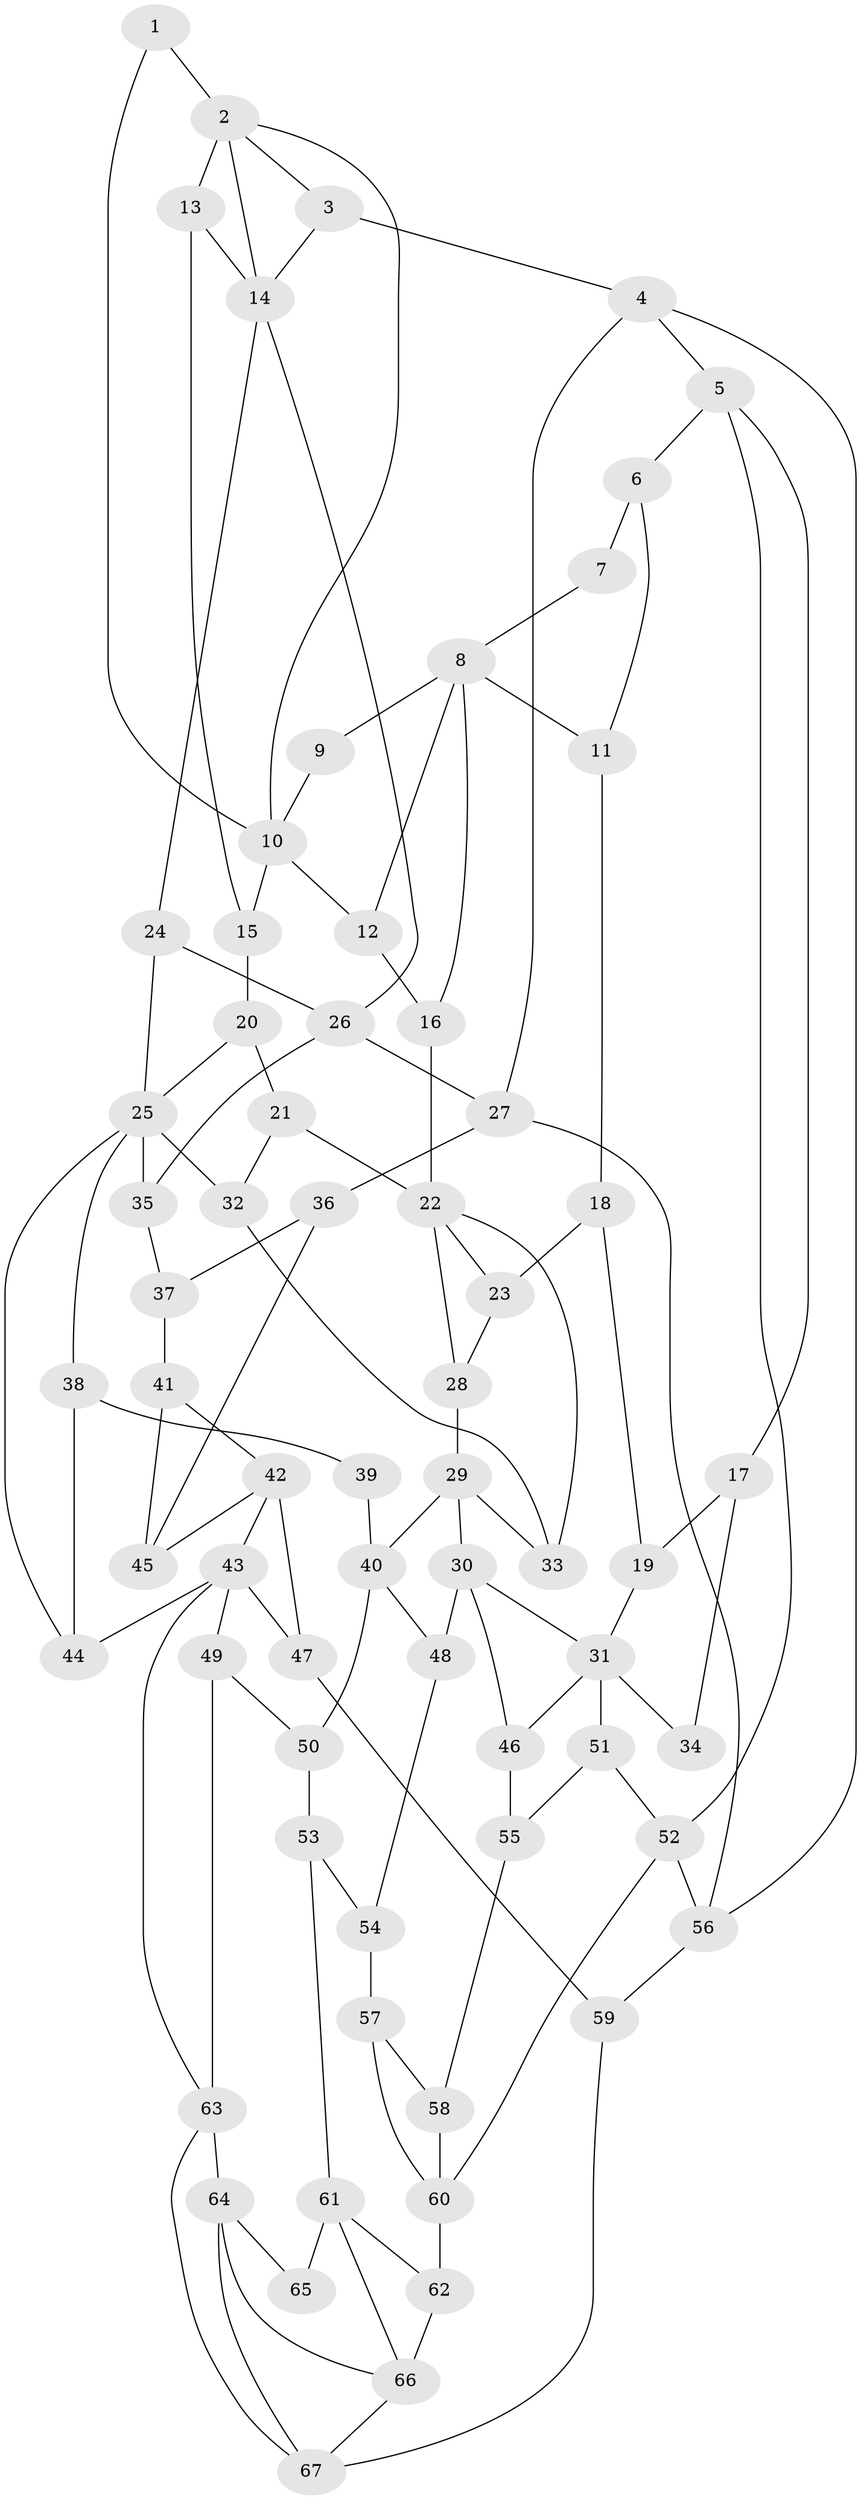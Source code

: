 // original degree distribution, {3: 0.022388059701492536, 4: 0.23134328358208955, 6: 0.23134328358208955, 5: 0.5149253731343284}
// Generated by graph-tools (version 1.1) at 2025/54/03/04/25 22:54:37]
// undirected, 67 vertices, 114 edges
graph export_dot {
  node [color=gray90,style=filled];
  1;
  2;
  3;
  4;
  5;
  6;
  7;
  8;
  9;
  10;
  11;
  12;
  13;
  14;
  15;
  16;
  17;
  18;
  19;
  20;
  21;
  22;
  23;
  24;
  25;
  26;
  27;
  28;
  29;
  30;
  31;
  32;
  33;
  34;
  35;
  36;
  37;
  38;
  39;
  40;
  41;
  42;
  43;
  44;
  45;
  46;
  47;
  48;
  49;
  50;
  51;
  52;
  53;
  54;
  55;
  56;
  57;
  58;
  59;
  60;
  61;
  62;
  63;
  64;
  65;
  66;
  67;
  1 -- 2 [weight=1.0];
  1 -- 10 [weight=1.0];
  2 -- 3 [weight=1.0];
  2 -- 10 [weight=1.0];
  2 -- 13 [weight=2.0];
  2 -- 14 [weight=1.0];
  3 -- 4 [weight=1.0];
  3 -- 14 [weight=1.0];
  4 -- 5 [weight=1.0];
  4 -- 27 [weight=1.0];
  4 -- 56 [weight=1.0];
  5 -- 6 [weight=1.0];
  5 -- 17 [weight=1.0];
  5 -- 52 [weight=1.0];
  6 -- 7 [weight=2.0];
  6 -- 11 [weight=1.0];
  7 -- 8 [weight=1.0];
  8 -- 9 [weight=2.0];
  8 -- 11 [weight=1.0];
  8 -- 12 [weight=1.0];
  8 -- 16 [weight=1.0];
  9 -- 10 [weight=1.0];
  10 -- 12 [weight=1.0];
  10 -- 15 [weight=1.0];
  11 -- 18 [weight=1.0];
  12 -- 16 [weight=1.0];
  13 -- 14 [weight=1.0];
  13 -- 15 [weight=1.0];
  14 -- 24 [weight=1.0];
  14 -- 26 [weight=1.0];
  15 -- 20 [weight=1.0];
  16 -- 22 [weight=2.0];
  17 -- 19 [weight=1.0];
  17 -- 34 [weight=2.0];
  18 -- 19 [weight=1.0];
  18 -- 23 [weight=1.0];
  19 -- 31 [weight=1.0];
  20 -- 21 [weight=1.0];
  20 -- 25 [weight=1.0];
  21 -- 22 [weight=1.0];
  21 -- 32 [weight=1.0];
  22 -- 23 [weight=1.0];
  22 -- 28 [weight=1.0];
  22 -- 33 [weight=1.0];
  23 -- 28 [weight=1.0];
  24 -- 25 [weight=1.0];
  24 -- 26 [weight=1.0];
  25 -- 32 [weight=1.0];
  25 -- 35 [weight=1.0];
  25 -- 38 [weight=1.0];
  25 -- 44 [weight=1.0];
  26 -- 27 [weight=2.0];
  26 -- 35 [weight=1.0];
  27 -- 36 [weight=2.0];
  27 -- 56 [weight=1.0];
  28 -- 29 [weight=1.0];
  29 -- 30 [weight=1.0];
  29 -- 33 [weight=1.0];
  29 -- 40 [weight=2.0];
  30 -- 31 [weight=1.0];
  30 -- 46 [weight=2.0];
  30 -- 48 [weight=1.0];
  31 -- 34 [weight=1.0];
  31 -- 46 [weight=1.0];
  31 -- 51 [weight=1.0];
  32 -- 33 [weight=1.0];
  35 -- 37 [weight=1.0];
  36 -- 37 [weight=1.0];
  36 -- 45 [weight=3.0];
  37 -- 41 [weight=1.0];
  38 -- 39 [weight=1.0];
  38 -- 44 [weight=1.0];
  39 -- 40 [weight=2.0];
  40 -- 48 [weight=1.0];
  40 -- 50 [weight=1.0];
  41 -- 42 [weight=3.0];
  41 -- 45 [weight=2.0];
  42 -- 43 [weight=1.0];
  42 -- 45 [weight=1.0];
  42 -- 47 [weight=1.0];
  43 -- 44 [weight=2.0];
  43 -- 47 [weight=1.0];
  43 -- 49 [weight=1.0];
  43 -- 63 [weight=1.0];
  46 -- 55 [weight=2.0];
  47 -- 59 [weight=1.0];
  48 -- 54 [weight=1.0];
  49 -- 50 [weight=1.0];
  49 -- 63 [weight=1.0];
  50 -- 53 [weight=1.0];
  51 -- 52 [weight=1.0];
  51 -- 55 [weight=2.0];
  52 -- 56 [weight=1.0];
  52 -- 60 [weight=1.0];
  53 -- 54 [weight=1.0];
  53 -- 61 [weight=1.0];
  54 -- 57 [weight=1.0];
  55 -- 58 [weight=2.0];
  56 -- 59 [weight=1.0];
  57 -- 58 [weight=1.0];
  57 -- 60 [weight=1.0];
  58 -- 60 [weight=2.0];
  59 -- 67 [weight=1.0];
  60 -- 62 [weight=2.0];
  61 -- 62 [weight=1.0];
  61 -- 65 [weight=1.0];
  61 -- 66 [weight=1.0];
  62 -- 66 [weight=3.0];
  63 -- 64 [weight=2.0];
  63 -- 67 [weight=1.0];
  64 -- 65 [weight=2.0];
  64 -- 66 [weight=1.0];
  64 -- 67 [weight=1.0];
  66 -- 67 [weight=1.0];
}
